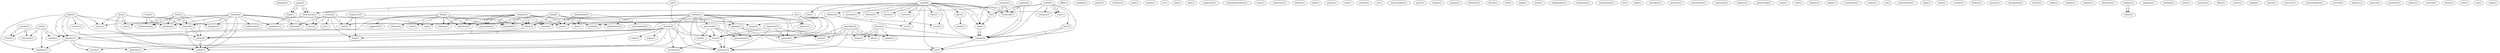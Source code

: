 digraph G {
  belgrade [ label="belgrade(1)" ];
  expulsion [ label="expulsion(3)" ];
  terror [ label="terror(1)" ];
  state [ label="state(3)" ];
  initiative [ label="initiative(3)" ];
  proceed [ label="proceed(1)" ];
  affair [ label="affair(1)" ];
  example [ label="example(1)" ];
  claim [ label="claim(1)" ];
  power [ label="power(1)" ];
  svjetlost [ label="svjetlost(1)" ];
  split [ label="split(1)" ];
  notion [ label="notion(1)" ];
  vs [ label="vs(1)" ];
  add [ label="add(1)" ];
  foot [ label="foot(1)" ];
  suggestion [ label="suggestion(1)" ];
  misrepresentation [ label="misrepresentation(1)" ];
  army [ label="army(1)" ];
  supression [ label="supression(1)" ];
  follows [ label="follows(1)" ];
  land [ label="land(1)" ];
  point [ label="point(1)" ];
  destruction [ label="destruction(2)" ];
  hope [ label="hope(1)" ];
  article [ label="article(2)" ];
  husc [ label="husc(1)" ];
  su [ label="su(1)" ];
  harvard [ label="harvard(2)" ];
  eng [ label="eng(3)" ];
  husc [ label="husc(1)" ];
  umd [ label="umd(3)" ];
  mojo [ label="mojo(1)" ];
  nationalism [ label="nationalism(3)" ];
  contemplated [ label="contemplated(1)" ];
  saw [ label="saw(1)" ];
  came [ label="came(1)" ];
  patriot [ label="patriot(1)" ];
  read [ label="read(1)" ];
  wanted [ label="wanted(1)" ];
  mr [ label="mr(1)" ];
  croatia [ label="croatia(6)" ];
  alliance [ label="alliance(2)" ];
  vice [ label="vice(1)" ];
  lose [ label="lose(1)" ];
  part [ label="part(2)" ];
  end [ label="end(2)" ];
  knows [ label="knows(1)" ];
  survive [ label="survive(1)" ];
  time [ label="time(1)" ];
  th [ label="th(2)" ];
  end [ label="end(1)" ];
  versa [ label="versa(1)" ];
  preudice [ label="preudice(1)" ];
  interest [ label="interest(1)" ];
  century [ label="century(4)" ];
  image [ label="image(3)" ];
  monarchy [ label="monarchy(1)" ];
  lot [ label="lot(3)" ];
  trouble [ label="trouble(1)" ];
  killed [ label="killed(1)" ];
  plunder [ label="plunder(1)" ];
  name [ label="name(1)" ];
  motive [ label="motive(1)" ];
  claimed [ label="claimed(1)" ];
  rebellion [ label="rebellion(1)" ];
  plunder [ label="plunder(1)" ];
  action [ label="action(2)" ];
  sullied [ label="sullied(1)" ];
  assist [ label="assist(1)" ];
  direction [ label="direction(1)" ];
  memorandum [ label="memorandum(1)" ];
  quote [ label="quote(1)" ];
  split [ label="split(1)" ];
  regime [ label="regime(1)" ];
  foca [ label="foca(2)" ];
  slaughter [ label="slaughter(1)" ];
  year [ label="year(1)" ];
  pitanja [ label="pitanja(1)" ];
  withdraw [ label="withdraw(1)" ];
  forced [ label="forced(1)" ];
  edu [ label="edu(5)" ];
  imply [ label="imply(1)" ];
  mode [ label="mode(1)" ];
  point [ label="point(2)" ];
  book [ label="book(2)" ];
  solution [ label="solution(1)" ];
  exist [ label="exist(1)" ];
  suggested [ label="suggested(1)" ];
  nation [ label="nation(2)" ];
  tradicije [ label="tradicije(1)" ];
  identiteta [ label="identiteta(1)" ];
  bosanskih [ label="bosanskih(1)" ];
  nacionalnog [ label="nacionalnog(1)" ];
  writes [ label="writes(3)" ];
  zuflikarpasic [ label="zuflikarpasic(1)" ];
  muslimana [ label="muslimana(1)" ];
  serb [ label="serb(3)" ];
  anything [ label="anything(1)" ];
  relationship [ label="relationship(2)" ];
  chetnik [ label="chetnik(2)" ];
  policy [ label="policy(1)" ];
  today [ label="today(1)" ];
  terrorism [ label="terrorism(1)" ];
  claim [ label="claim(1)" ];
  understands [ label="understands(1)" ];
  re [ label="re(1)" ];
  sigh [ label="sigh(1)" ];
  clericalist [ label="clericalist(1)" ];
  describes [ label="describes(2)" ];
  idea [ label="idea(1)" ];
  danger [ label="danger(1)" ];
  clergy [ label="clergy(1)" ];
  josip [ label="josip(6)" ];
  agenda [ label="agenda(2)" ];
  annihilation [ label="annihilation(2)" ];
  presence [ label="presence(1)" ];
  one [ label="one(1)" ];
  city [ label="city(1)" ];
  exterminate [ label="exterminate(1)" ];
  ottoman [ label="ottoman(1)" ];
  supressed [ label="supressed(1)" ];
  stojanov [ label="stojanov(1)" ];
  partnership [ label="partnership(1)" ];
  unite [ label="unite(1)" ];
  serbia [ label="serbia(3)" ];
  fact [ label="fact(2)" ];
  remains [ label="remains(1)" ];
  serbian [ label="serbian(1)" ];
  presented [ label="presented(1)" ];
  adviser [ label="adviser(1)" ];
  government [ label="government(1)" ];
  turk [ label="turk(1)" ];
  dispute [ label="dispute(1)" ];
  muslim [ label="muslim(4)" ];
  eradication [ label="eradication(1)" ];
  completes [ label="completes(1)" ];
  milan [ label="milan(1)" ];
  wwi [ label="wwi(2)" ];
  interview [ label="interview(1)" ];
  loved [ label="loved(1)" ];
  croatianism [ label="croatianism(1)" ];
  conflict [ label="conflict(1)" ];
  od [ label="od(1)" ];
  need [ label="need(2)" ];
  bosnia [ label="bosnia(3)" ];
  confrontation [ label="confrontation(1)" ];
  duga [ label="duga(1)" ];
  sarajevo [ label="sarajevo(1)" ];
  remind [ label="remind(1)" ];
  europe [ label="europe(2)" ];
  mine [ label="mine(1)" ];
  concept [ label="concept(1)" ];
  believe [ label="believe(1)" ];
  geneza [ label="geneza(1)" ];
  herzegovina [ label="herzegovina(1)" ];
  torture [ label="torture(1)" ];
  dr [ label="dr(2)" ];
  sarajevo [ label="sarajevo(1)" ];
  stake [ label="stake(1)" ];
  explain [ label="explain(1)" ];
  deepen [ label="deepen(1)" ];
  serbia [ label="serbia(1)" ];
  distribute [ label="distribute(1)" ];
  stojanovic [ label="stojanovic(2)" ];
  croat [ label="croat(2)" ];
  tudjman [ label="tudjman(1)" ];
  choice [ label="choice(1)" ];
  emphasis [ label="emphasis(1)" ];
  tudjman [ label="tudjman(1)" ];
  thinking [ label="thinking(1)" ];
  learn [ label="learn(1)" ];
  position [ label="position(1)" ];
  effect [ label="effect(1)" ];
  create [ label="create(1)" ];
  helped [ label="helped(1)" ];
  march [ label="march(1)" ];
  starcevic [ label="starcevic(1)" ];
  empire [ label="empire(2)" ];
  counterbalance [ label="counterbalance(1)" ];
  survival [ label="survival(1)" ];
  balance [ label="balance(1)" ];
  kosova [ label="kosova(1)" ];
  president [ label="president(1)" ];
  player [ label="player(1)" ];
  removal [ label="removal(1)" ];
  throat [ label="throat(1)" ];
  ante [ label="ante(1)" ];
  see [ label="see(1)" ];
  islam [ label="islam(1)" ];
  expulsion -> terror [ label="2" ];
  expulsion -> state [ label="2" ];
  expulsion -> initiative [ label="2" ];
  expulsion -> proceed [ label="2" ];
  point -> destruction [ label="1" ];
  point -> hope [ label="1" ];
  article -> husc [ label="1" ];
  article -> su [ label="1" ];
  article -> harvard [ label="1" ];
  article -> eng [ label="1" ];
  article -> husc [ label="1" ];
  article -> umd [ label="1" ];
  article -> mojo [ label="1" ];
  nationalism -> contemplated [ label="1" ];
  nationalism -> saw [ label="1" ];
  nationalism -> came [ label="1" ];
  croatia -> alliance [ label="1" ];
  croatia -> vice [ label="1" ];
  croatia -> lose [ label="1" ];
  croatia -> part [ label="1" ];
  croatia -> end [ label="2" ];
  croatia -> knows [ label="1" ];
  croatia -> survive [ label="1" ];
  croatia -> time [ label="1" ];
  croatia -> th [ label="1" ];
  croatia -> end [ label="2" ];
  croatia -> versa [ label="1" ];
  croatia -> preudice [ label="1" ];
  croatia -> interest [ label="1" ];
  croatia -> century [ label="1" ];
  croatia -> image [ label="1" ];
  croatia -> monarchy [ label="1" ];
  croatia -> lot [ label="1" ];
  alliance -> vice [ label="1" ];
  alliance -> trouble [ label="1" ];
  alliance -> versa [ label="1" ];
  killed -> plunder [ label="1" ];
  killed -> name [ label="1" ];
  killed -> motive [ label="1" ];
  killed -> claimed [ label="1" ];
  killed -> rebellion [ label="1" ];
  killed -> plunder [ label="1" ];
  killed -> action [ label="1" ];
  killed -> sullied [ label="1" ];
  plunder -> assist [ label="1" ];
  plunder -> direction [ label="1" ];
  plunder -> rebellion [ label="1" ];
  plunder -> initiative [ label="1" ];
  foca -> name [ label="1" ];
  foca -> claimed [ label="1" ];
  foca -> slaughter [ label="1" ];
  foca -> year [ label="1" ];
  foca -> action [ label="1" ];
  foca -> sullied [ label="1" ];
  point -> destruction [ label="1" ];
  point -> hope [ label="1" ];
  book -> solution [ label="1" ];
  book -> exist [ label="1" ];
  book -> suggested [ label="1" ];
  book -> nation [ label="1" ];
  book -> tradicije [ label="1" ];
  book -> identiteta [ label="1" ];
  book -> bosanskih [ label="1" ];
  book -> nacionalnog [ label="1" ];
  book -> writes [ label="1" ];
  serb -> name [ label="2" ];
  serb -> claimed [ label="2" ];
  serb -> anything [ label="1" ];
  serb -> action [ label="2" ];
  serb -> sullied [ label="2" ];
  serb -> relationship [ label="1" ];
  chetnik -> policy [ label="1" ];
  chetnik -> today [ label="1" ];
  chetnik -> assist [ label="1" ];
  chetnik -> direction [ label="1" ];
  chetnik -> state [ label="1" ];
  chetnik -> terrorism [ label="1" ];
  chetnik -> initiative [ label="2" ];
  chetnik -> plunder [ label="1" ];
  chetnik -> action [ label="1" ];
  part -> claim [ label="1" ];
  end -> century [ label="1" ];
  describes -> terror [ label="1" ];
  describes -> state [ label="1" ];
  describes -> idea [ label="1" ];
  describes -> danger [ label="1" ];
  describes -> initiative [ label="1" ];
  describes -> proceed [ label="1" ];
  describes -> clergy [ label="1" ];
  describes -> century [ label="1" ];
  josip -> eng [ label="2" ];
  josip -> agenda [ label="1" ];
  josip -> annihilation [ label="1" ];
  josip -> umd [ label="2" ];
  josip -> writes [ label="1" ];
  josip -> image [ label="1" ];
  one -> state [ label="1" ];
  one -> destruction [ label="1" ];
  one -> city [ label="1" ];
  ottoman -> th [ label="1" ];
  ottoman -> end [ label="1" ];
  ottoman -> century [ label="1" ];
  ottoman -> monarchy [ label="1" ];
  serbia -> th [ label="1" ];
  serbia -> fact [ label="1" ];
  serbia -> remains [ label="1" ];
  serbia -> destruction [ label="1" ];
  serbia -> century [ label="1" ];
  serbia -> city [ label="1" ];
  serbian -> terror [ label="1" ];
  serbian -> presented [ label="1" ];
  serbian -> claimed [ label="1" ];
  serbian -> state [ label="1" ];
  serbian -> agenda [ label="1" ];
  serbian -> adviser [ label="1" ];
  serbian -> initiative [ label="1" ];
  serbian -> proceed [ label="1" ];
  serbian -> annihilation [ label="1" ];
  serbian -> action [ label="1" ];
  serbian -> writes [ label="1" ];
  serbian -> government [ label="1" ];
  serbian -> sullied [ label="1" ];
  muslim -> trouble [ label="1" ];
  muslim -> harvard [ label="1" ];
  muslim -> claimed [ label="2" ];
  muslim -> husc [ label="1" ];
  muslim -> eradication [ label="1" ];
  muslim -> anything [ label="2" ];
  muslim -> slaughter [ label="1" ];
  muslim -> year [ label="1" ];
  muslim -> action [ label="1" ];
  muslim -> sullied [ label="1" ];
  muslim -> completes [ label="1" ];
  muslim -> relationship [ label="2" ];
  wwi -> nation [ label="1" ];
  wwi -> rebellion [ label="1" ];
  wwi -> interview [ label="1" ];
  wwi -> loved [ label="1" ];
  wwi -> plunder [ label="1" ];
  th -> end [ label="1" ];
  end -> century [ label="1" ];
  presented -> state [ label="1" ];
  presented -> need [ label="1" ];
  presented -> initiative [ label="1" ];
  presented -> proceed [ label="1" ];
  presented -> government [ label="1" ];
  bosnia -> state [ label="1" ];
  bosnia -> idea [ label="1" ];
  bosnia -> danger [ label="1" ];
  bosnia -> clergy [ label="1" ];
  bosnia -> century [ label="1" ];
  sarajevo -> tradicije [ label="1" ];
  sarajevo -> saw [ label="1" ];
  sarajevo -> came [ label="1" ];
  sarajevo -> identiteta [ label="1" ];
  sarajevo -> remind [ label="1" ];
  sarajevo -> bosanskih [ label="1" ];
  sarajevo -> nacionalnog [ label="1" ];
  sarajevo -> writes [ label="1" ];
  europe -> interview [ label="1" ];
  europe -> loved [ label="1" ];
  claimed -> action [ label="1" ];
  claimed -> sullied [ label="1" ];
  fact -> century [ label="1" ];
  fact -> lot [ label="1" ];
  dr -> state [ label="1" ];
  dr -> came [ label="1" ];
  dr -> remind [ label="1" ];
  dr -> adviser [ label="1" ];
  dr -> initiative [ label="1" ];
  dr -> proceed [ label="1" ];
  dr -> government [ label="1" ];
  sarajevo -> came [ label="1" ];
  sarajevo -> identiteta [ label="1" ];
  sarajevo -> remind [ label="1" ];
  sarajevo -> bosanskih [ label="1" ];
  sarajevo -> nacionalnog [ label="1" ];
  sarajevo -> writes [ label="1" ];
  state -> terrorism [ label="1" ];
  state -> initiative [ label="2" ];
  destruction -> completes [ label="1" ];
  serbia -> century [ label="1" ];
  serbia -> city [ label="1" ];
  stojanovic -> umd [ label="1" ];
  stojanovic -> writes [ label="1" ];
  stojanovic -> mojo [ label="1" ];
  croat -> anything [ label="1" ];
  croat -> relationship [ label="1" ];
  tudjman -> choice [ label="1" ];
  agenda -> century [ label="1" ];
  agenda -> lot [ label="1" ];
  tudjman -> choice [ label="1" ];
  empire -> century [ label="1" ];
  empire -> monarchy [ label="1" ];
  century -> lot [ label="1" ];
  action -> sullied [ label="1" ];
  writes -> mojo [ label="1" ];
}

